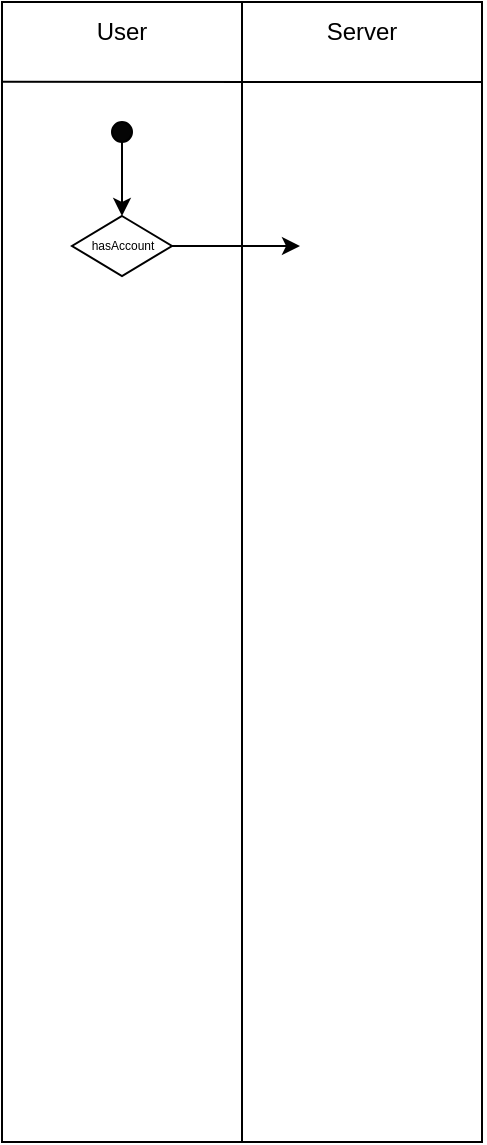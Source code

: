 <mxfile version="16.6.1" type="github" pages="2">
  <diagram id="2q22Gi5Y8NkYDUztNNEs" name="Page-1">
    <mxGraphModel dx="2942" dy="1121" grid="1" gridSize="10" guides="1" tooltips="1" connect="1" arrows="1" fold="1" page="1" pageScale="1" pageWidth="850" pageHeight="1100" math="0" shadow="0">
      <root>
        <mxCell id="0" />
        <mxCell id="1" parent="0" />
        <mxCell id="fmlx-8IupuikfdDVOVEZ-6" value="" style="rounded=0;whiteSpace=wrap;html=1;container=1;" parent="1" vertex="1">
          <mxGeometry x="240" y="200" width="120" height="570" as="geometry" />
        </mxCell>
        <mxCell id="fmlx-8IupuikfdDVOVEZ-7" value="" style="rounded=0;whiteSpace=wrap;html=1;" parent="1" vertex="1">
          <mxGeometry x="360" y="200" width="120" height="570" as="geometry" />
        </mxCell>
        <mxCell id="fmlx-8IupuikfdDVOVEZ-8" value="User" style="text;html=1;strokeColor=none;fillColor=none;align=center;verticalAlign=middle;whiteSpace=wrap;rounded=0;" parent="1" vertex="1">
          <mxGeometry x="270" y="200" width="60" height="30" as="geometry" />
        </mxCell>
        <mxCell id="fmlx-8IupuikfdDVOVEZ-9" value="Server" style="text;html=1;strokeColor=none;fillColor=none;align=center;verticalAlign=middle;whiteSpace=wrap;rounded=0;" parent="1" vertex="1">
          <mxGeometry x="390" y="200" width="60" height="30" as="geometry" />
        </mxCell>
        <mxCell id="fmlx-8IupuikfdDVOVEZ-10" value="" style="endArrow=none;html=1;rounded=0;exitX=0;exitY=0.07;exitDx=0;exitDy=0;exitPerimeter=0;" parent="1" source="fmlx-8IupuikfdDVOVEZ-6" edge="1">
          <mxGeometry width="50" height="50" relative="1" as="geometry">
            <mxPoint x="430" y="290" as="sourcePoint" />
            <mxPoint x="480" y="240" as="targetPoint" />
          </mxGeometry>
        </mxCell>
        <mxCell id="fmlx-8IupuikfdDVOVEZ-11" value="" style="ellipse;whiteSpace=wrap;html=1;aspect=fixed;fillColor=#050505;" parent="1" vertex="1">
          <mxGeometry x="295" y="260" width="10" height="10" as="geometry" />
        </mxCell>
        <mxCell id="fmlx-8IupuikfdDVOVEZ-12" value="" style="endArrow=classic;html=1;rounded=0;" parent="1" edge="1">
          <mxGeometry width="50" height="50" relative="1" as="geometry">
            <mxPoint x="300" y="270" as="sourcePoint" />
            <mxPoint x="300" y="307" as="targetPoint" />
          </mxGeometry>
        </mxCell>
        <mxCell id="2Y6hpZkP2P5Hko0TBlMG-1" value="" style="rhombus;whiteSpace=wrap;html=1;fillColor=#FFFFFF;" parent="1" vertex="1">
          <mxGeometry x="275" y="307" width="50" height="30" as="geometry" />
        </mxCell>
        <mxCell id="2Y6hpZkP2P5Hko0TBlMG-2" value="&lt;font style=&quot;font-size: 6px&quot;&gt;hasAccount&lt;/font&gt;" style="text;html=1;strokeColor=none;fillColor=none;align=center;verticalAlign=middle;whiteSpace=wrap;rounded=0;" parent="1" vertex="1">
          <mxGeometry x="288" y="316" width="25" height="7" as="geometry" />
        </mxCell>
        <mxCell id="2Y6hpZkP2P5Hko0TBlMG-3" value="" style="endArrow=classic;html=1;rounded=0;fontSize=6;exitX=1;exitY=0.5;exitDx=0;exitDy=0;" parent="1" source="2Y6hpZkP2P5Hko0TBlMG-1" edge="1">
          <mxGeometry width="50" height="50" relative="1" as="geometry">
            <mxPoint x="340" y="330" as="sourcePoint" />
            <mxPoint x="389" y="322" as="targetPoint" />
          </mxGeometry>
        </mxCell>
      </root>
    </mxGraphModel>
  </diagram>
  <diagram id="_EtnDVVLF7YGiw1kqTqZ" name="Page-2">
    <mxGraphModel dx="2942" dy="1121" grid="1" gridSize="10" guides="1" tooltips="1" connect="1" arrows="1" fold="1" page="1" pageScale="1" pageWidth="850" pageHeight="1100" math="0" shadow="0">
      <root>
        <mxCell id="uKgiQ2Hd49TKrP9LsJYM-0" />
        <mxCell id="uKgiQ2Hd49TKrP9LsJYM-1" parent="uKgiQ2Hd49TKrP9LsJYM-0" />
      </root>
    </mxGraphModel>
  </diagram>
</mxfile>
